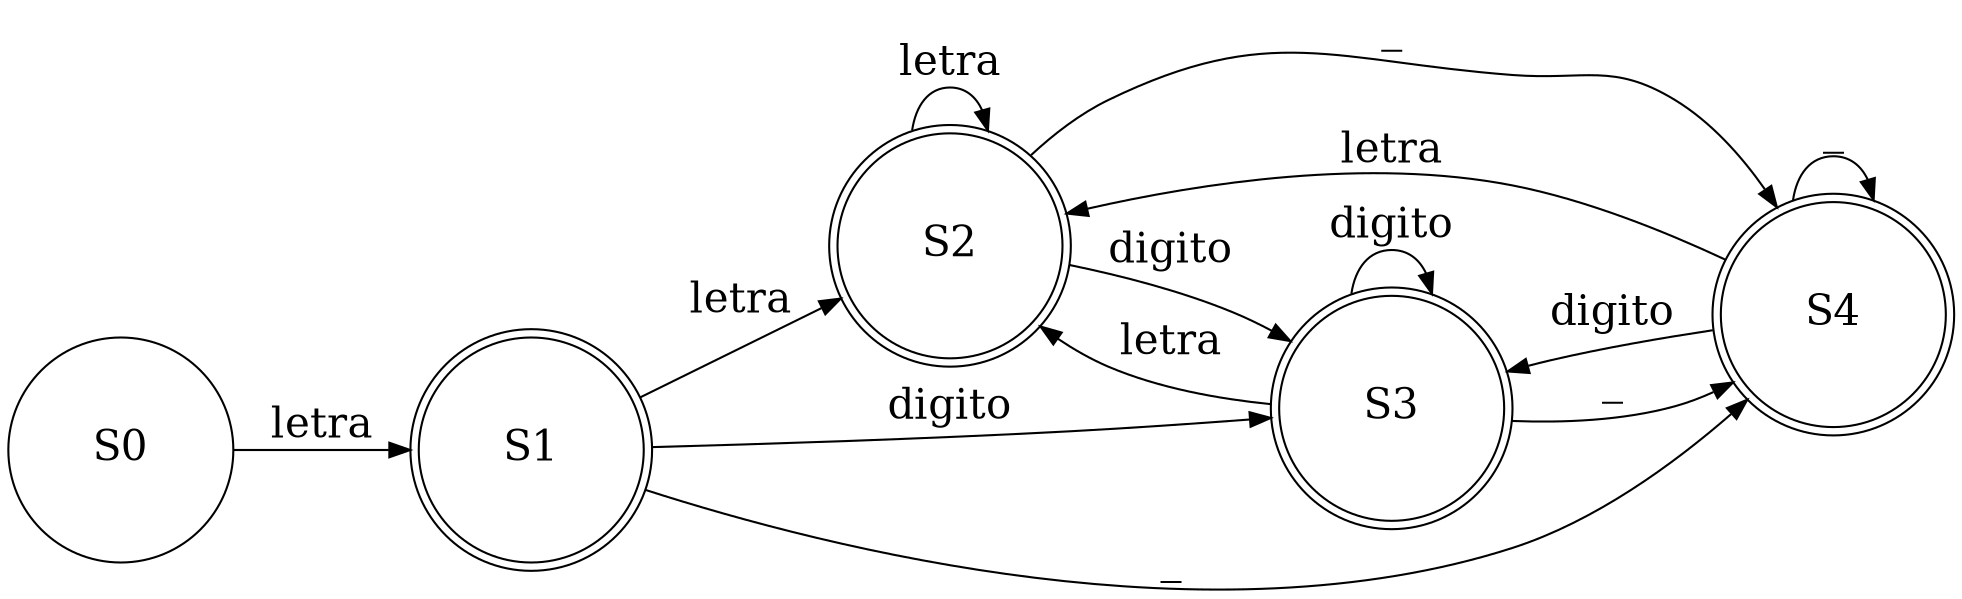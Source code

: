 digraph {
overlap = false;
splines = true;
rankdir = LR;
node [shape=circle, height=0.5, width=1.5, fontsize=20];
edge [fontsize=20];
graph[dpi=75];

"S0" [label="S0"];
"S1" [label="S1", peripheries=2];
"S2" [label="S2", peripheries=2];
"S3" [label="S3", peripheries=2];
"S4" [label="S4", peripheries=2];
"S0" -> "S1"[label="letra"];
"S1" -> "S2"[label="letra"];
"S1" -> "S3"[label="digito"];
"S1" -> "S4"[label="_"];
"S2" -> "S2"[label="letra"];
"S2" -> "S3"[label="digito"];
"S2" -> "S4"[label="_"];
"S3" -> "S2"[label="letra"];
"S3" -> "S3"[label="digito"];
"S3" -> "S4"[label="_"];
"S4" -> "S2"[label="letra"];
"S4" -> "S3"[label="digito"];
"S4" -> "S4"[label="_"];
}